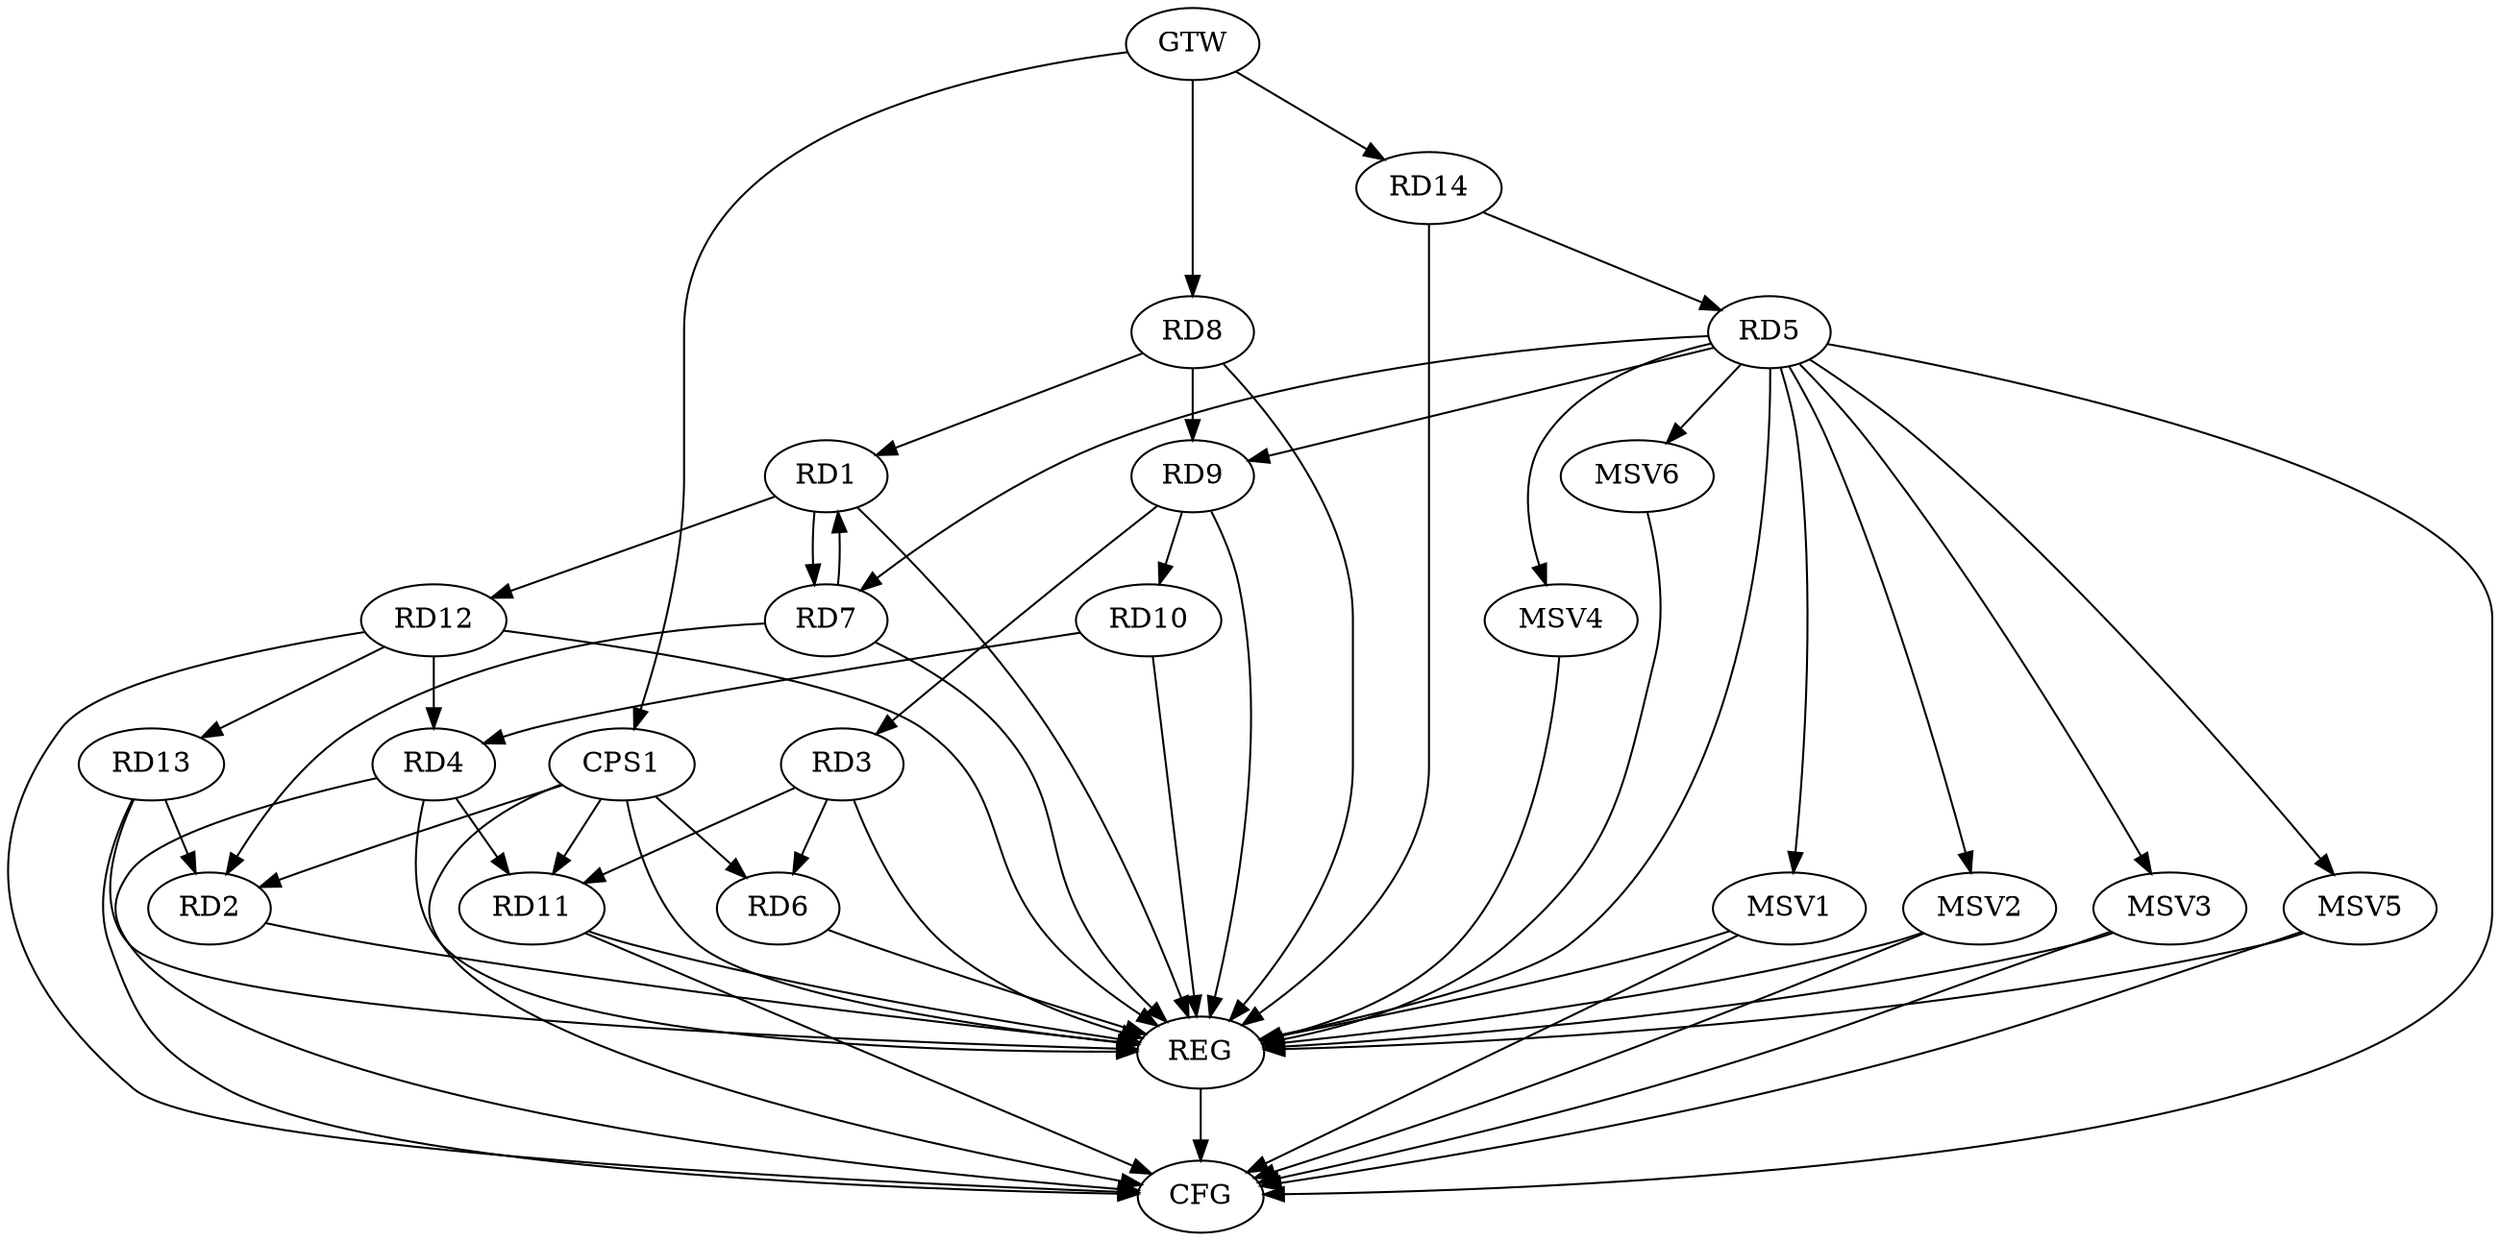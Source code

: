 strict digraph G {
  RD1 [ label="RD1" ];
  RD2 [ label="RD2" ];
  RD3 [ label="RD3" ];
  RD4 [ label="RD4" ];
  RD5 [ label="RD5" ];
  RD6 [ label="RD6" ];
  RD7 [ label="RD7" ];
  RD8 [ label="RD8" ];
  RD9 [ label="RD9" ];
  RD10 [ label="RD10" ];
  RD11 [ label="RD11" ];
  RD12 [ label="RD12" ];
  RD13 [ label="RD13" ];
  RD14 [ label="RD14" ];
  CPS1 [ label="CPS1" ];
  GTW [ label="GTW" ];
  REG [ label="REG" ];
  CFG [ label="CFG" ];
  MSV1 [ label="MSV1" ];
  MSV2 [ label="MSV2" ];
  MSV3 [ label="MSV3" ];
  MSV4 [ label="MSV4" ];
  MSV5 [ label="MSV5" ];
  MSV6 [ label="MSV6" ];
  RD1 -> RD7;
  RD7 -> RD1;
  RD8 -> RD1;
  RD1 -> RD12;
  RD7 -> RD2;
  RD13 -> RD2;
  RD3 -> RD6;
  RD9 -> RD3;
  RD3 -> RD11;
  RD10 -> RD4;
  RD4 -> RD11;
  RD12 -> RD4;
  RD5 -> RD7;
  RD5 -> RD9;
  RD14 -> RD5;
  RD8 -> RD9;
  RD9 -> RD10;
  RD12 -> RD13;
  CPS1 -> RD2;
  CPS1 -> RD6;
  CPS1 -> RD11;
  GTW -> RD8;
  GTW -> RD14;
  GTW -> CPS1;
  RD1 -> REG;
  RD2 -> REG;
  RD3 -> REG;
  RD4 -> REG;
  RD5 -> REG;
  RD6 -> REG;
  RD7 -> REG;
  RD8 -> REG;
  RD9 -> REG;
  RD10 -> REG;
  RD11 -> REG;
  RD12 -> REG;
  RD13 -> REG;
  RD14 -> REG;
  CPS1 -> REG;
  RD4 -> CFG;
  RD13 -> CFG;
  CPS1 -> CFG;
  RD5 -> CFG;
  RD11 -> CFG;
  RD12 -> CFG;
  REG -> CFG;
  RD5 -> MSV1;
  MSV1 -> REG;
  MSV1 -> CFG;
  RD5 -> MSV2;
  MSV2 -> REG;
  MSV2 -> CFG;
  RD5 -> MSV3;
  MSV3 -> REG;
  MSV3 -> CFG;
  RD5 -> MSV4;
  MSV4 -> REG;
  RD5 -> MSV5;
  MSV5 -> REG;
  MSV5 -> CFG;
  RD5 -> MSV6;
  MSV6 -> REG;
}
